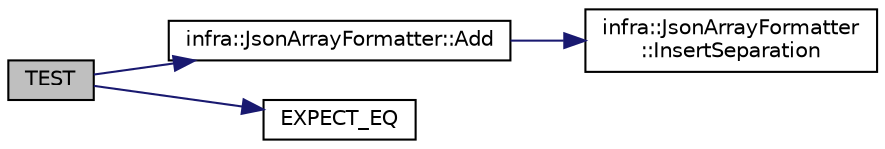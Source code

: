 digraph "TEST"
{
 // INTERACTIVE_SVG=YES
  edge [fontname="Helvetica",fontsize="10",labelfontname="Helvetica",labelfontsize="10"];
  node [fontname="Helvetica",fontsize="10",shape=record];
  rankdir="LR";
  Node29 [label="TEST",height=0.2,width=0.4,color="black", fillcolor="grey75", style="filled", fontcolor="black"];
  Node29 -> Node30 [color="midnightblue",fontsize="10",style="solid",fontname="Helvetica"];
  Node30 [label="infra::JsonArrayFormatter::Add",height=0.2,width=0.4,color="black", fillcolor="white", style="filled",URL="$df/d1e/classinfra_1_1_json_array_formatter.html#acc2b0f41f171f6cc9dd4836289c8d53b"];
  Node30 -> Node31 [color="midnightblue",fontsize="10",style="solid",fontname="Helvetica"];
  Node31 [label="infra::JsonArrayFormatter\l::InsertSeparation",height=0.2,width=0.4,color="black", fillcolor="white", style="filled",URL="$df/d1e/classinfra_1_1_json_array_formatter.html#a3e0643cf1012b47b247b8a914faf7336"];
  Node29 -> Node32 [color="midnightblue",fontsize="10",style="solid",fontname="Helvetica"];
  Node32 [label="EXPECT_EQ",height=0.2,width=0.4,color="black", fillcolor="white", style="filled",URL="$d6/def/_test_json_8cpp.html#a82745227e2f0a8edbb4ae630d88a8e86"];
}
